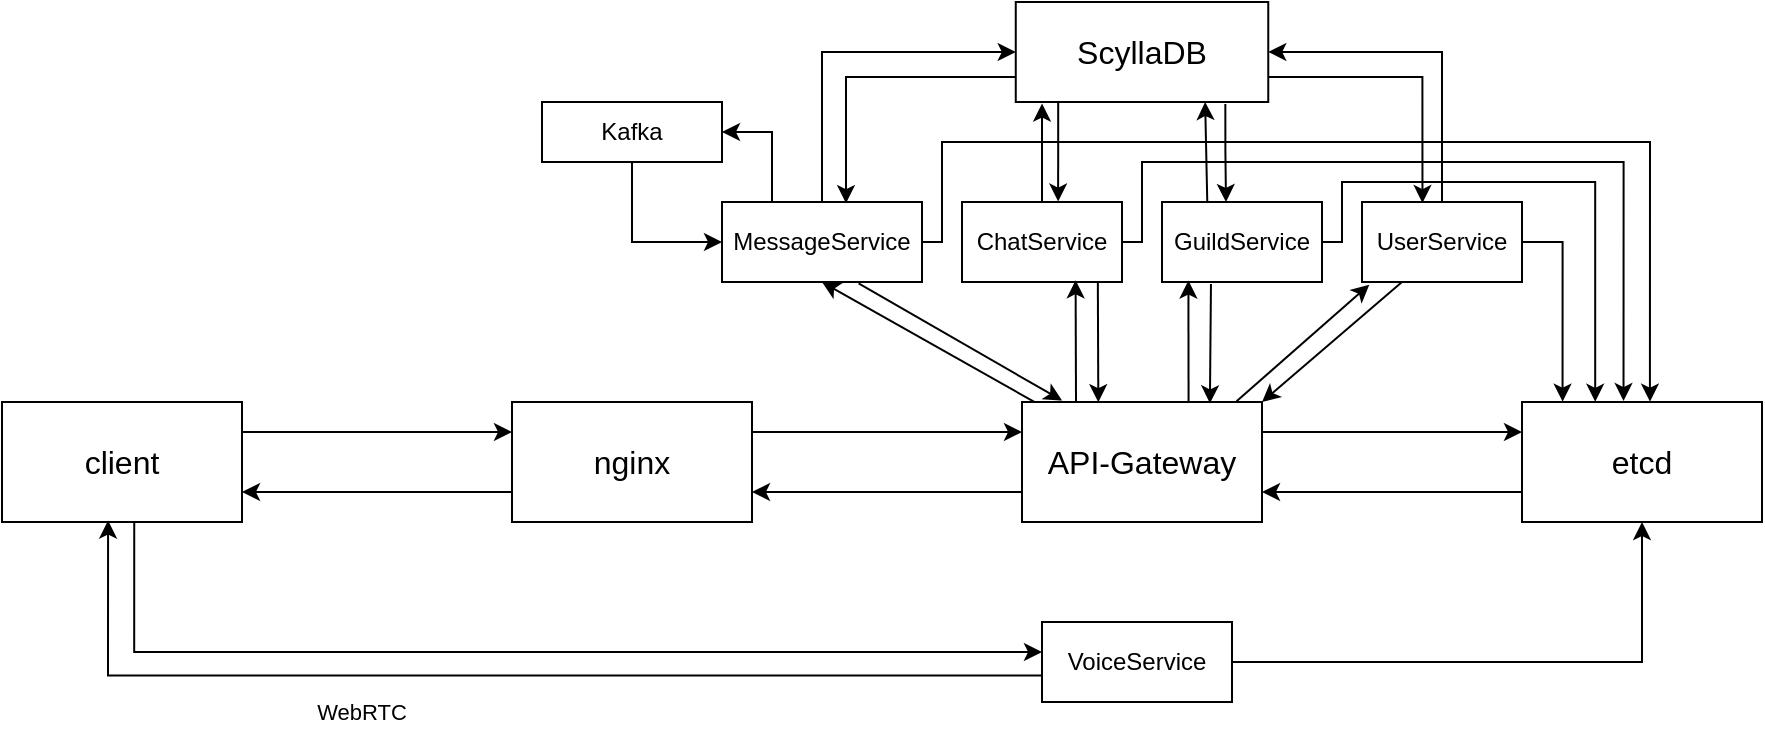 <mxfile version="22.1.0" type="github">
  <diagram name="Page-1" id="bhF79FGASfxEs6OPb3kg">
    <mxGraphModel dx="989" dy="619" grid="1" gridSize="10" guides="1" tooltips="1" connect="1" arrows="1" fold="1" page="1" pageScale="1" pageWidth="850" pageHeight="1100" math="0" shadow="0">
      <root>
        <mxCell id="0" />
        <mxCell id="1" parent="0" />
        <mxCell id="rvomagN4o5voMDwPLhWL-48" style="edgeStyle=orthogonalEdgeStyle;shape=connector;rounded=0;orthogonalLoop=1;jettySize=auto;html=1;exitX=0.551;exitY=1.007;exitDx=0;exitDy=0;entryX=0;entryY=0.375;entryDx=0;entryDy=0;labelBackgroundColor=default;strokeColor=default;align=center;verticalAlign=middle;fontFamily=Helvetica;fontSize=11;fontColor=default;endArrow=classic;exitPerimeter=0;entryPerimeter=0;" edge="1" parent="1" source="rvomagN4o5voMDwPLhWL-1" target="rvomagN4o5voMDwPLhWL-17">
          <mxGeometry relative="1" as="geometry" />
        </mxCell>
        <mxCell id="rvomagN4o5voMDwPLhWL-1" value="&lt;font style=&quot;font-size: 16px;&quot;&gt;client&lt;/font&gt;" style="rounded=0;whiteSpace=wrap;html=1;" vertex="1" parent="1">
          <mxGeometry x="130" y="330" width="120" height="60" as="geometry" />
        </mxCell>
        <mxCell id="rvomagN4o5voMDwPLhWL-2" value="&lt;font style=&quot;font-size: 16px;&quot;&gt;nginx&lt;/font&gt;" style="rounded=0;whiteSpace=wrap;html=1;" vertex="1" parent="1">
          <mxGeometry x="385" y="330" width="120" height="60" as="geometry" />
        </mxCell>
        <mxCell id="rvomagN4o5voMDwPLhWL-3" value="" style="endArrow=classic;html=1;exitX=1;exitY=0.25;exitDx=0;exitDy=0;entryX=0;entryY=0.25;entryDx=0;entryDy=0;rounded=0;" edge="1" parent="1" source="rvomagN4o5voMDwPLhWL-1" target="rvomagN4o5voMDwPLhWL-2">
          <mxGeometry width="50" height="50" relative="1" as="geometry">
            <mxPoint x="400" y="490" as="sourcePoint" />
            <mxPoint x="450" y="440" as="targetPoint" />
          </mxGeometry>
        </mxCell>
        <mxCell id="rvomagN4o5voMDwPLhWL-4" value="" style="endArrow=classic;html=1;exitX=0;exitY=0.75;exitDx=0;exitDy=0;entryX=1;entryY=0.75;entryDx=0;entryDy=0;rounded=0;" edge="1" parent="1" source="rvomagN4o5voMDwPLhWL-2" target="rvomagN4o5voMDwPLhWL-1">
          <mxGeometry width="50" height="50" relative="1" as="geometry">
            <mxPoint x="270" y="355" as="sourcePoint" />
            <mxPoint x="375" y="355" as="targetPoint" />
          </mxGeometry>
        </mxCell>
        <mxCell id="rvomagN4o5voMDwPLhWL-6" value="&lt;font style=&quot;font-size: 16px;&quot;&gt;API-Gateway&lt;/font&gt;" style="rounded=0;whiteSpace=wrap;html=1;" vertex="1" parent="1">
          <mxGeometry x="640" y="330" width="120" height="60" as="geometry" />
        </mxCell>
        <mxCell id="rvomagN4o5voMDwPLhWL-7" value="" style="endArrow=classic;html=1;exitX=1;exitY=0.25;exitDx=0;exitDy=0;entryX=0;entryY=0.25;entryDx=0;entryDy=0;rounded=0;" edge="1" parent="1" source="rvomagN4o5voMDwPLhWL-2" target="rvomagN4o5voMDwPLhWL-6">
          <mxGeometry width="50" height="50" relative="1" as="geometry">
            <mxPoint x="270" y="355" as="sourcePoint" />
            <mxPoint x="375" y="355" as="targetPoint" />
          </mxGeometry>
        </mxCell>
        <mxCell id="rvomagN4o5voMDwPLhWL-8" value="" style="endArrow=classic;html=1;entryX=1;entryY=0.75;entryDx=0;entryDy=0;exitX=0;exitY=0.75;exitDx=0;exitDy=0;rounded=0;" edge="1" parent="1" source="rvomagN4o5voMDwPLhWL-6" target="rvomagN4o5voMDwPLhWL-2">
          <mxGeometry width="50" height="50" relative="1" as="geometry">
            <mxPoint x="550" y="440" as="sourcePoint" />
            <mxPoint x="270" y="385" as="targetPoint" />
          </mxGeometry>
        </mxCell>
        <mxCell id="rvomagN4o5voMDwPLhWL-10" value="&lt;font style=&quot;font-size: 16px;&quot;&gt;etcd&lt;/font&gt;" style="rounded=0;whiteSpace=wrap;html=1;" vertex="1" parent="1">
          <mxGeometry x="890" y="330" width="120" height="60" as="geometry" />
        </mxCell>
        <mxCell id="rvomagN4o5voMDwPLhWL-11" value="" style="endArrow=classic;html=1;exitX=1;exitY=0.25;exitDx=0;exitDy=0;entryX=0;entryY=0.25;entryDx=0;entryDy=0;rounded=0;" edge="1" parent="1" source="rvomagN4o5voMDwPLhWL-6" target="rvomagN4o5voMDwPLhWL-10">
          <mxGeometry width="50" height="50" relative="1" as="geometry">
            <mxPoint x="495" y="355" as="sourcePoint" />
            <mxPoint x="570" y="355" as="targetPoint" />
          </mxGeometry>
        </mxCell>
        <mxCell id="rvomagN4o5voMDwPLhWL-12" value="" style="endArrow=classic;html=1;entryX=1;entryY=0.75;entryDx=0;entryDy=0;exitX=0;exitY=0.75;exitDx=0;exitDy=0;rounded=0;" edge="1" parent="1" source="rvomagN4o5voMDwPLhWL-10" target="rvomagN4o5voMDwPLhWL-6">
          <mxGeometry width="50" height="50" relative="1" as="geometry">
            <mxPoint x="570" y="385" as="sourcePoint" />
            <mxPoint x="495" y="385" as="targetPoint" />
          </mxGeometry>
        </mxCell>
        <mxCell id="rvomagN4o5voMDwPLhWL-13" value="&lt;font style=&quot;font-size: 12px;&quot;&gt;UserService&lt;/font&gt;" style="rounded=0;whiteSpace=wrap;html=1;fontSize=12;" vertex="1" parent="1">
          <mxGeometry x="810" y="230" width="80" height="40" as="geometry" />
        </mxCell>
        <mxCell id="rvomagN4o5voMDwPLhWL-82" style="edgeStyle=orthogonalEdgeStyle;shape=connector;rounded=0;orthogonalLoop=1;jettySize=auto;html=1;exitX=0.5;exitY=0;exitDx=0;exitDy=0;entryX=0;entryY=0.5;entryDx=0;entryDy=0;labelBackgroundColor=default;strokeColor=default;align=center;verticalAlign=middle;fontFamily=Helvetica;fontSize=11;fontColor=default;endArrow=classic;" edge="1" parent="1" source="rvomagN4o5voMDwPLhWL-14" target="rvomagN4o5voMDwPLhWL-56">
          <mxGeometry relative="1" as="geometry" />
        </mxCell>
        <mxCell id="rvomagN4o5voMDwPLhWL-88" style="edgeStyle=orthogonalEdgeStyle;shape=connector;rounded=0;orthogonalLoop=1;jettySize=auto;html=1;exitX=0.25;exitY=0;exitDx=0;exitDy=0;entryX=1;entryY=0.5;entryDx=0;entryDy=0;labelBackgroundColor=default;strokeColor=default;align=center;verticalAlign=middle;fontFamily=Helvetica;fontSize=11;fontColor=default;endArrow=classic;" edge="1" parent="1" source="rvomagN4o5voMDwPLhWL-14" target="rvomagN4o5voMDwPLhWL-87">
          <mxGeometry relative="1" as="geometry" />
        </mxCell>
        <mxCell id="rvomagN4o5voMDwPLhWL-14" value="&lt;font style=&quot;font-size: 12px;&quot;&gt;MessageService&lt;/font&gt;" style="rounded=0;whiteSpace=wrap;html=1;fontSize=12;" vertex="1" parent="1">
          <mxGeometry x="490" y="230" width="100" height="40" as="geometry" />
        </mxCell>
        <mxCell id="rvomagN4o5voMDwPLhWL-72" style="edgeStyle=orthogonalEdgeStyle;shape=connector;rounded=0;orthogonalLoop=1;jettySize=auto;html=1;exitX=1;exitY=0.5;exitDx=0;exitDy=0;labelBackgroundColor=default;strokeColor=default;align=center;verticalAlign=middle;fontFamily=Helvetica;fontSize=11;fontColor=default;endArrow=classic;entryX=0.423;entryY=-0.008;entryDx=0;entryDy=0;entryPerimeter=0;" edge="1" parent="1" source="rvomagN4o5voMDwPLhWL-15" target="rvomagN4o5voMDwPLhWL-10">
          <mxGeometry relative="1" as="geometry">
            <mxPoint x="940" y="320" as="targetPoint" />
            <Array as="points">
              <mxPoint x="700" y="250" />
              <mxPoint x="700" y="210" />
              <mxPoint x="941" y="210" />
            </Array>
          </mxGeometry>
        </mxCell>
        <mxCell id="rvomagN4o5voMDwPLhWL-15" value="&lt;font style=&quot;font-size: 12px;&quot;&gt;ChatService&lt;/font&gt;" style="rounded=0;whiteSpace=wrap;html=1;fontSize=12;" vertex="1" parent="1">
          <mxGeometry x="610" y="230" width="80" height="40" as="geometry" />
        </mxCell>
        <mxCell id="rvomagN4o5voMDwPLhWL-16" value="&lt;font style=&quot;font-size: 12px;&quot;&gt;GuildService&lt;/font&gt;" style="rounded=0;whiteSpace=wrap;html=1;fontSize=12;" vertex="1" parent="1">
          <mxGeometry x="710" y="230" width="80" height="40" as="geometry" />
        </mxCell>
        <mxCell id="rvomagN4o5voMDwPLhWL-18" style="edgeStyle=orthogonalEdgeStyle;orthogonalLoop=1;jettySize=auto;html=1;exitX=1;exitY=0.5;exitDx=0;exitDy=0;rounded=0;entryX=0.5;entryY=1;entryDx=0;entryDy=0;" edge="1" parent="1" source="rvomagN4o5voMDwPLhWL-17" target="rvomagN4o5voMDwPLhWL-10">
          <mxGeometry relative="1" as="geometry">
            <mxPoint x="780" y="390" as="targetPoint" />
            <Array as="points">
              <mxPoint x="950" y="460" />
            </Array>
          </mxGeometry>
        </mxCell>
        <mxCell id="rvomagN4o5voMDwPLhWL-47" style="edgeStyle=orthogonalEdgeStyle;shape=connector;rounded=0;orthogonalLoop=1;jettySize=auto;html=1;exitX=0.016;exitY=0.669;exitDx=0;exitDy=0;entryX=0.442;entryY=0.988;entryDx=0;entryDy=0;labelBackgroundColor=default;strokeColor=default;align=center;verticalAlign=middle;fontFamily=Helvetica;fontSize=11;fontColor=default;endArrow=classic;entryPerimeter=0;exitPerimeter=0;" edge="1" parent="1" source="rvomagN4o5voMDwPLhWL-17" target="rvomagN4o5voMDwPLhWL-1">
          <mxGeometry relative="1" as="geometry" />
        </mxCell>
        <mxCell id="rvomagN4o5voMDwPLhWL-17" value="&lt;font style=&quot;font-size: 12px;&quot;&gt;VoiceService&lt;/font&gt;" style="rounded=0;whiteSpace=wrap;html=1;" vertex="1" parent="1">
          <mxGeometry x="650" y="440" width="95" height="40" as="geometry" />
        </mxCell>
        <mxCell id="rvomagN4o5voMDwPLhWL-55" value="WebRTC" style="text;html=1;strokeColor=none;fillColor=none;align=center;verticalAlign=middle;whiteSpace=wrap;rounded=0;fontSize=11;fontFamily=Helvetica;fontColor=default;" vertex="1" parent="1">
          <mxGeometry x="280" y="470" width="60" height="30" as="geometry" />
        </mxCell>
        <mxCell id="rvomagN4o5voMDwPLhWL-56" value="&lt;font style=&quot;font-size: 16px;&quot;&gt;ScyllaDB&lt;/font&gt;" style="rounded=0;whiteSpace=wrap;html=1;fontFamily=Helvetica;fontSize=11;fontColor=default;" vertex="1" parent="1">
          <mxGeometry x="636.88" y="130" width="126.25" height="50" as="geometry" />
        </mxCell>
        <mxCell id="rvomagN4o5voMDwPLhWL-62" value="" style="endArrow=classic;html=1;rounded=0;labelBackgroundColor=default;strokeColor=default;align=center;verticalAlign=middle;fontFamily=Helvetica;fontSize=11;fontColor=default;shape=connector;entryX=0.5;entryY=1;entryDx=0;entryDy=0;exitX=0.053;exitY=0.001;exitDx=0;exitDy=0;exitPerimeter=0;" edge="1" parent="1" source="rvomagN4o5voMDwPLhWL-6" target="rvomagN4o5voMDwPLhWL-14">
          <mxGeometry width="50" height="50" relative="1" as="geometry">
            <mxPoint x="540" y="430" as="sourcePoint" />
            <mxPoint x="590" y="380" as="targetPoint" />
          </mxGeometry>
        </mxCell>
        <mxCell id="rvomagN4o5voMDwPLhWL-63" value="" style="endArrow=classic;html=1;rounded=0;labelBackgroundColor=default;strokeColor=default;align=center;verticalAlign=middle;fontFamily=Helvetica;fontSize=11;fontColor=default;shape=connector;entryX=0.167;entryY=-0.012;entryDx=0;entryDy=0;entryPerimeter=0;exitX=0.683;exitY=1.018;exitDx=0;exitDy=0;exitPerimeter=0;" edge="1" parent="1" source="rvomagN4o5voMDwPLhWL-14" target="rvomagN4o5voMDwPLhWL-6">
          <mxGeometry width="50" height="50" relative="1" as="geometry">
            <mxPoint x="570" y="280" as="sourcePoint" />
            <mxPoint x="557" y="280" as="targetPoint" />
          </mxGeometry>
        </mxCell>
        <mxCell id="rvomagN4o5voMDwPLhWL-64" value="" style="endArrow=classic;html=1;rounded=0;labelBackgroundColor=default;strokeColor=default;align=center;verticalAlign=middle;fontFamily=Helvetica;fontSize=11;fontColor=default;shape=connector;exitX=0.225;exitY=-0.008;exitDx=0;exitDy=0;exitPerimeter=0;entryX=0.71;entryY=0.978;entryDx=0;entryDy=0;entryPerimeter=0;" edge="1" parent="1" source="rvomagN4o5voMDwPLhWL-6" target="rvomagN4o5voMDwPLhWL-15">
          <mxGeometry width="50" height="50" relative="1" as="geometry">
            <mxPoint x="670" y="330" as="sourcePoint" />
            <mxPoint x="662" y="270" as="targetPoint" />
          </mxGeometry>
        </mxCell>
        <mxCell id="rvomagN4o5voMDwPLhWL-65" value="" style="endArrow=classic;html=1;rounded=0;labelBackgroundColor=default;strokeColor=default;align=center;verticalAlign=middle;fontFamily=Helvetica;fontSize=11;fontColor=default;shape=connector;entryX=0.318;entryY=0.002;entryDx=0;entryDy=0;entryPerimeter=0;exitX=0.849;exitY=1.013;exitDx=0;exitDy=0;exitPerimeter=0;" edge="1" parent="1" source="rvomagN4o5voMDwPLhWL-15" target="rvomagN4o5voMDwPLhWL-6">
          <mxGeometry width="50" height="50" relative="1" as="geometry">
            <mxPoint x="679" y="340" as="sourcePoint" />
            <mxPoint x="679" y="280" as="targetPoint" />
          </mxGeometry>
        </mxCell>
        <mxCell id="rvomagN4o5voMDwPLhWL-66" value="" style="endArrow=classic;html=1;rounded=0;labelBackgroundColor=default;strokeColor=default;align=center;verticalAlign=middle;fontFamily=Helvetica;fontSize=11;fontColor=default;shape=connector;entryX=0.165;entryY=0.982;entryDx=0;entryDy=0;exitX=0.694;exitY=-0.006;exitDx=0;exitDy=0;entryPerimeter=0;exitPerimeter=0;" edge="1" parent="1" source="rvomagN4o5voMDwPLhWL-6" target="rvomagN4o5voMDwPLhWL-16">
          <mxGeometry width="50" height="50" relative="1" as="geometry">
            <mxPoint x="760" y="360" as="sourcePoint" />
            <mxPoint x="760" y="300" as="targetPoint" />
          </mxGeometry>
        </mxCell>
        <mxCell id="rvomagN4o5voMDwPLhWL-67" value="" style="endArrow=classic;html=1;rounded=0;labelBackgroundColor=default;strokeColor=default;align=center;verticalAlign=middle;fontFamily=Helvetica;fontSize=11;fontColor=default;shape=connector;entryX=0.783;entryY=0.011;entryDx=0;entryDy=0;entryPerimeter=0;exitX=0.306;exitY=1.025;exitDx=0;exitDy=0;exitPerimeter=0;" edge="1" parent="1" source="rvomagN4o5voMDwPLhWL-16" target="rvomagN4o5voMDwPLhWL-6">
          <mxGeometry width="50" height="50" relative="1" as="geometry">
            <mxPoint x="760" y="250" as="sourcePoint" />
            <mxPoint x="791.5" y="340" as="targetPoint" />
          </mxGeometry>
        </mxCell>
        <mxCell id="rvomagN4o5voMDwPLhWL-68" value="" style="endArrow=classic;html=1;rounded=0;labelBackgroundColor=default;strokeColor=default;align=center;verticalAlign=middle;fontFamily=Helvetica;fontSize=11;fontColor=default;shape=connector;entryX=0.046;entryY=1.033;entryDx=0;entryDy=0;exitX=0.894;exitY=-0.006;exitDx=0;exitDy=0;entryPerimeter=0;exitPerimeter=0;" edge="1" parent="1" source="rvomagN4o5voMDwPLhWL-6" target="rvomagN4o5voMDwPLhWL-13">
          <mxGeometry width="50" height="50" relative="1" as="geometry">
            <mxPoint x="740" y="340" as="sourcePoint" />
            <mxPoint x="741" y="279" as="targetPoint" />
          </mxGeometry>
        </mxCell>
        <mxCell id="rvomagN4o5voMDwPLhWL-69" value="" style="endArrow=classic;html=1;rounded=0;labelBackgroundColor=default;strokeColor=default;align=center;verticalAlign=middle;fontFamily=Helvetica;fontSize=11;fontColor=default;shape=connector;entryX=1;entryY=0;entryDx=0;entryDy=0;exitX=0.25;exitY=1;exitDx=0;exitDy=0;" edge="1" parent="1" source="rvomagN4o5voMDwPLhWL-13" target="rvomagN4o5voMDwPLhWL-6">
          <mxGeometry width="50" height="50" relative="1" as="geometry">
            <mxPoint x="762" y="339" as="sourcePoint" />
            <mxPoint x="839" y="280" as="targetPoint" />
          </mxGeometry>
        </mxCell>
        <mxCell id="rvomagN4o5voMDwPLhWL-70" style="edgeStyle=orthogonalEdgeStyle;shape=connector;rounded=0;orthogonalLoop=1;jettySize=auto;html=1;exitX=1;exitY=0.5;exitDx=0;exitDy=0;labelBackgroundColor=default;strokeColor=default;align=center;verticalAlign=middle;fontFamily=Helvetica;fontSize=11;fontColor=default;endArrow=classic;entryX=0.169;entryY=-0.003;entryDx=0;entryDy=0;entryPerimeter=0;" edge="1" parent="1" source="rvomagN4o5voMDwPLhWL-13" target="rvomagN4o5voMDwPLhWL-10">
          <mxGeometry relative="1" as="geometry">
            <mxPoint x="910" y="320" as="targetPoint" />
          </mxGeometry>
        </mxCell>
        <mxCell id="rvomagN4o5voMDwPLhWL-71" style="edgeStyle=orthogonalEdgeStyle;shape=connector;rounded=0;orthogonalLoop=1;jettySize=auto;html=1;exitX=1;exitY=0.5;exitDx=0;exitDy=0;entryX=0.305;entryY=-0.002;entryDx=0;entryDy=0;entryPerimeter=0;labelBackgroundColor=default;strokeColor=default;align=center;verticalAlign=middle;fontFamily=Helvetica;fontSize=11;fontColor=default;endArrow=classic;" edge="1" parent="1" source="rvomagN4o5voMDwPLhWL-16" target="rvomagN4o5voMDwPLhWL-10">
          <mxGeometry relative="1" as="geometry">
            <Array as="points">
              <mxPoint x="800" y="250" />
              <mxPoint x="800" y="220" />
              <mxPoint x="927" y="220" />
            </Array>
          </mxGeometry>
        </mxCell>
        <mxCell id="rvomagN4o5voMDwPLhWL-73" style="edgeStyle=orthogonalEdgeStyle;shape=connector;rounded=0;orthogonalLoop=1;jettySize=auto;html=1;exitX=1;exitY=0.5;exitDx=0;exitDy=0;entryX=0.533;entryY=-0.003;entryDx=0;entryDy=0;entryPerimeter=0;labelBackgroundColor=default;strokeColor=default;align=center;verticalAlign=middle;fontFamily=Helvetica;fontSize=11;fontColor=default;endArrow=classic;" edge="1" parent="1" source="rvomagN4o5voMDwPLhWL-14" target="rvomagN4o5voMDwPLhWL-10">
          <mxGeometry relative="1" as="geometry">
            <Array as="points">
              <mxPoint x="600" y="250" />
              <mxPoint x="600" y="200" />
              <mxPoint x="954" y="200" />
            </Array>
          </mxGeometry>
        </mxCell>
        <mxCell id="rvomagN4o5voMDwPLhWL-78" value="" style="endArrow=classic;html=1;rounded=0;labelBackgroundColor=default;strokeColor=default;align=center;verticalAlign=middle;fontFamily=Helvetica;fontSize=11;fontColor=default;shape=connector;entryX=0.75;entryY=1;entryDx=0;entryDy=0;exitX=0.283;exitY=-0.003;exitDx=0;exitDy=0;exitPerimeter=0;" edge="1" parent="1" source="rvomagN4o5voMDwPLhWL-16" target="rvomagN4o5voMDwPLhWL-56">
          <mxGeometry width="50" height="50" relative="1" as="geometry">
            <mxPoint x="640" y="240" as="sourcePoint" />
            <mxPoint x="640" y="181" as="targetPoint" />
          </mxGeometry>
        </mxCell>
        <mxCell id="rvomagN4o5voMDwPLhWL-79" style="edgeStyle=orthogonalEdgeStyle;shape=connector;rounded=0;orthogonalLoop=1;jettySize=auto;html=1;exitX=0.5;exitY=0;exitDx=0;exitDy=0;entryX=0.104;entryY=1.015;entryDx=0;entryDy=0;entryPerimeter=0;labelBackgroundColor=default;strokeColor=default;align=center;verticalAlign=middle;fontFamily=Helvetica;fontSize=11;fontColor=default;endArrow=classic;" edge="1" parent="1" source="rvomagN4o5voMDwPLhWL-15" target="rvomagN4o5voMDwPLhWL-56">
          <mxGeometry relative="1" as="geometry" />
        </mxCell>
        <mxCell id="rvomagN4o5voMDwPLhWL-80" style="edgeStyle=orthogonalEdgeStyle;shape=connector;rounded=0;orthogonalLoop=1;jettySize=auto;html=1;exitX=0.168;exitY=1.007;exitDx=0;exitDy=0;labelBackgroundColor=default;strokeColor=default;align=center;verticalAlign=middle;fontFamily=Helvetica;fontSize=11;fontColor=default;endArrow=classic;exitPerimeter=0;entryX=0.601;entryY=-0.006;entryDx=0;entryDy=0;entryPerimeter=0;" edge="1" parent="1" source="rvomagN4o5voMDwPLhWL-56" target="rvomagN4o5voMDwPLhWL-15">
          <mxGeometry relative="1" as="geometry">
            <mxPoint x="660" y="240" as="sourcePoint" />
            <mxPoint x="658" y="230" as="targetPoint" />
          </mxGeometry>
        </mxCell>
        <mxCell id="rvomagN4o5voMDwPLhWL-81" style="edgeStyle=orthogonalEdgeStyle;shape=connector;rounded=0;orthogonalLoop=1;jettySize=auto;html=1;exitX=0.83;exitY=1.019;exitDx=0;exitDy=0;labelBackgroundColor=default;strokeColor=default;align=center;verticalAlign=middle;fontFamily=Helvetica;fontSize=11;fontColor=default;endArrow=classic;exitPerimeter=0;" edge="1" parent="1" source="rvomagN4o5voMDwPLhWL-56">
          <mxGeometry relative="1" as="geometry">
            <mxPoint x="668" y="190" as="sourcePoint" />
            <mxPoint x="742" y="230" as="targetPoint" />
          </mxGeometry>
        </mxCell>
        <mxCell id="rvomagN4o5voMDwPLhWL-83" style="edgeStyle=orthogonalEdgeStyle;shape=connector;rounded=0;orthogonalLoop=1;jettySize=auto;html=1;exitX=0;exitY=0.75;exitDx=0;exitDy=0;labelBackgroundColor=default;strokeColor=default;align=center;verticalAlign=middle;fontFamily=Helvetica;fontSize=11;fontColor=default;endArrow=classic;entryX=0.62;entryY=0.015;entryDx=0;entryDy=0;entryPerimeter=0;" edge="1" parent="1" source="rvomagN4o5voMDwPLhWL-56" target="rvomagN4o5voMDwPLhWL-14">
          <mxGeometry relative="1" as="geometry">
            <mxPoint x="668" y="190" as="sourcePoint" />
            <mxPoint x="668" y="240" as="targetPoint" />
          </mxGeometry>
        </mxCell>
        <mxCell id="rvomagN4o5voMDwPLhWL-84" style="edgeStyle=orthogonalEdgeStyle;shape=connector;rounded=0;orthogonalLoop=1;jettySize=auto;html=1;exitX=0.5;exitY=0;exitDx=0;exitDy=0;entryX=1;entryY=0.5;entryDx=0;entryDy=0;labelBackgroundColor=default;strokeColor=default;align=center;verticalAlign=middle;fontFamily=Helvetica;fontSize=11;fontColor=default;endArrow=classic;" edge="1" parent="1" source="rvomagN4o5voMDwPLhWL-13" target="rvomagN4o5voMDwPLhWL-56">
          <mxGeometry relative="1" as="geometry">
            <mxPoint x="550" y="240" as="sourcePoint" />
            <mxPoint x="647" y="165" as="targetPoint" />
          </mxGeometry>
        </mxCell>
        <mxCell id="rvomagN4o5voMDwPLhWL-86" style="edgeStyle=orthogonalEdgeStyle;shape=connector;rounded=0;orthogonalLoop=1;jettySize=auto;html=1;exitX=1;exitY=0.75;exitDx=0;exitDy=0;labelBackgroundColor=default;strokeColor=default;align=center;verticalAlign=middle;fontFamily=Helvetica;fontSize=11;fontColor=default;endArrow=classic;entryX=0.378;entryY=0.013;entryDx=0;entryDy=0;entryPerimeter=0;" edge="1" parent="1" source="rvomagN4o5voMDwPLhWL-56" target="rvomagN4o5voMDwPLhWL-13">
          <mxGeometry relative="1" as="geometry">
            <mxPoint x="647" y="178" as="sourcePoint" />
            <mxPoint x="562" y="241" as="targetPoint" />
          </mxGeometry>
        </mxCell>
        <mxCell id="rvomagN4o5voMDwPLhWL-89" style="edgeStyle=orthogonalEdgeStyle;shape=connector;rounded=0;orthogonalLoop=1;jettySize=auto;html=1;exitX=0.5;exitY=1;exitDx=0;exitDy=0;entryX=0;entryY=0.5;entryDx=0;entryDy=0;labelBackgroundColor=default;strokeColor=default;align=center;verticalAlign=middle;fontFamily=Helvetica;fontSize=11;fontColor=default;endArrow=classic;" edge="1" parent="1" source="rvomagN4o5voMDwPLhWL-87" target="rvomagN4o5voMDwPLhWL-14">
          <mxGeometry relative="1" as="geometry" />
        </mxCell>
        <mxCell id="rvomagN4o5voMDwPLhWL-87" value="&lt;font style=&quot;font-size: 12px;&quot;&gt;Kafka&lt;/font&gt;" style="rounded=0;whiteSpace=wrap;html=1;fontFamily=Helvetica;fontSize=11;fontColor=default;" vertex="1" parent="1">
          <mxGeometry x="400" y="180" width="90" height="30" as="geometry" />
        </mxCell>
      </root>
    </mxGraphModel>
  </diagram>
</mxfile>

